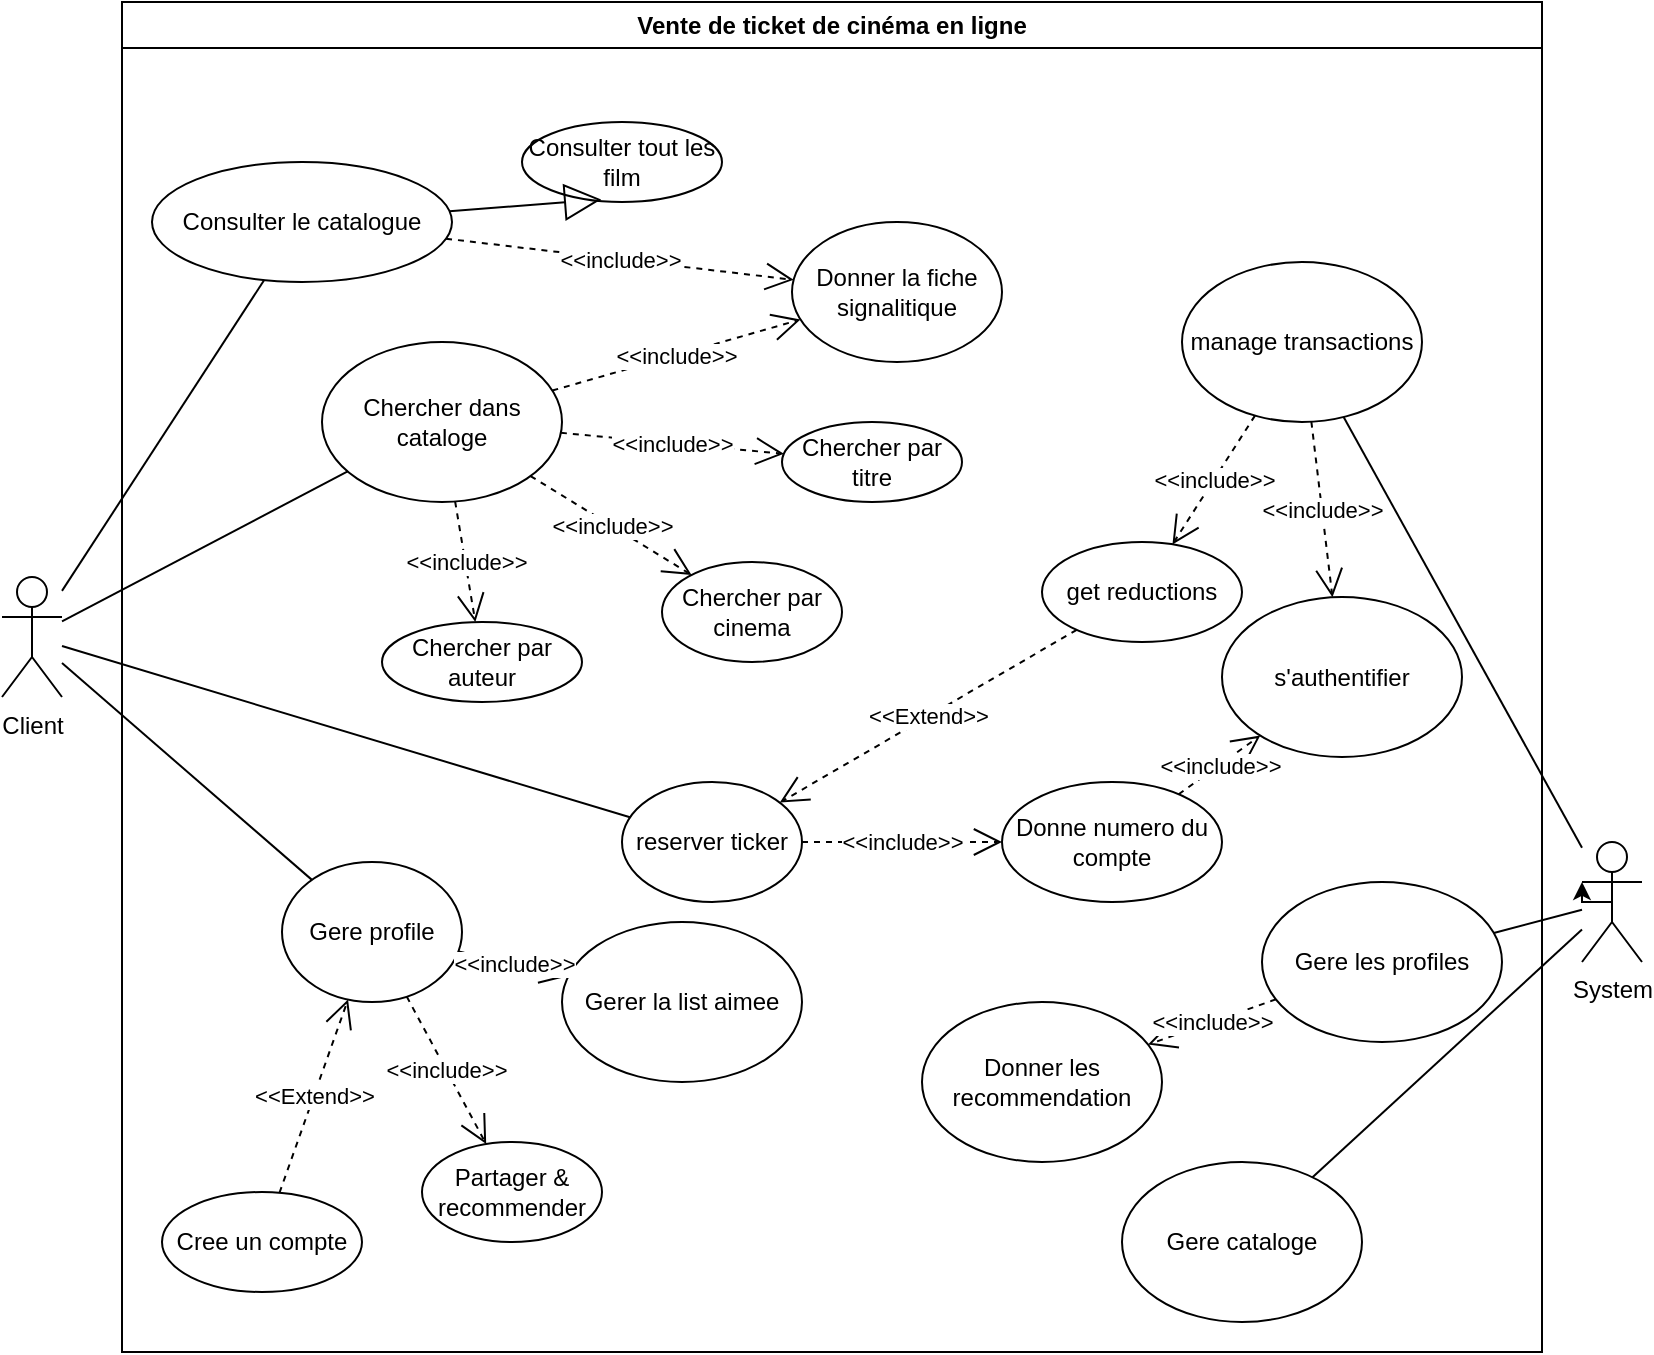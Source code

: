 <mxfile version="24.2.8" type="github">
  <diagram name="Page-1" id="a1SkmuLwCs4fRKTpS2bY">
    <mxGraphModel dx="724" dy="395" grid="1" gridSize="10" guides="1" tooltips="1" connect="1" arrows="1" fold="1" page="1" pageScale="1" pageWidth="850" pageHeight="1100" math="0" shadow="0">
      <root>
        <mxCell id="0" />
        <mxCell id="1" parent="0" />
        <mxCell id="XhMJuec7qcCfYVS_tTdR-1" value="Client" style="shape=umlActor;verticalLabelPosition=bottom;verticalAlign=top;html=1;outlineConnect=0;" vertex="1" parent="1">
          <mxGeometry x="10" y="427.5" width="30" height="60" as="geometry" />
        </mxCell>
        <mxCell id="XhMJuec7qcCfYVS_tTdR-2" value="Vente de ticket de cinéma en ligne" style="swimlane;whiteSpace=wrap;html=1;" vertex="1" parent="1">
          <mxGeometry x="70" y="140" width="710" height="675" as="geometry" />
        </mxCell>
        <mxCell id="XhMJuec7qcCfYVS_tTdR-4" value="Gere profile" style="ellipse;whiteSpace=wrap;html=1;" vertex="1" parent="XhMJuec7qcCfYVS_tTdR-2">
          <mxGeometry x="80" y="430" width="90" height="70" as="geometry" />
        </mxCell>
        <mxCell id="XhMJuec7qcCfYVS_tTdR-7" value="Cree un compte" style="ellipse;whiteSpace=wrap;html=1;" vertex="1" parent="XhMJuec7qcCfYVS_tTdR-2">
          <mxGeometry x="20" y="595" width="100" height="50" as="geometry" />
        </mxCell>
        <mxCell id="XhMJuec7qcCfYVS_tTdR-10" value="Chercher par cinema" style="ellipse;whiteSpace=wrap;html=1;" vertex="1" parent="XhMJuec7qcCfYVS_tTdR-2">
          <mxGeometry x="270" y="280" width="90" height="50" as="geometry" />
        </mxCell>
        <mxCell id="XhMJuec7qcCfYVS_tTdR-11" value="Chercher par auteur" style="ellipse;whiteSpace=wrap;html=1;" vertex="1" parent="XhMJuec7qcCfYVS_tTdR-2">
          <mxGeometry x="130" y="310" width="100" height="40" as="geometry" />
        </mxCell>
        <mxCell id="XhMJuec7qcCfYVS_tTdR-12" value="Chercher par titre" style="ellipse;whiteSpace=wrap;html=1;" vertex="1" parent="XhMJuec7qcCfYVS_tTdR-2">
          <mxGeometry x="330" y="210" width="90" height="40" as="geometry" />
        </mxCell>
        <mxCell id="XhMJuec7qcCfYVS_tTdR-13" value="Consulter le catalogue" style="ellipse;whiteSpace=wrap;html=1;" vertex="1" parent="XhMJuec7qcCfYVS_tTdR-2">
          <mxGeometry x="15" y="80" width="150" height="60" as="geometry" />
        </mxCell>
        <mxCell id="XhMJuec7qcCfYVS_tTdR-9" value="Chercher dans cataloge" style="ellipse;whiteSpace=wrap;html=1;" vertex="1" parent="XhMJuec7qcCfYVS_tTdR-2">
          <mxGeometry x="100" y="170" width="120" height="80" as="geometry" />
        </mxCell>
        <mxCell id="XhMJuec7qcCfYVS_tTdR-14" value="Consulter tout les film" style="ellipse;whiteSpace=wrap;html=1;" vertex="1" parent="XhMJuec7qcCfYVS_tTdR-2">
          <mxGeometry x="200" y="60" width="100" height="40" as="geometry" />
        </mxCell>
        <mxCell id="XhMJuec7qcCfYVS_tTdR-16" value="Donner la fiche signalitique" style="ellipse;whiteSpace=wrap;html=1;" vertex="1" parent="XhMJuec7qcCfYVS_tTdR-2">
          <mxGeometry x="335" y="110" width="105" height="70" as="geometry" />
        </mxCell>
        <mxCell id="XhMJuec7qcCfYVS_tTdR-17" value="Gerer la list aimee" style="ellipse;whiteSpace=wrap;html=1;" vertex="1" parent="XhMJuec7qcCfYVS_tTdR-2">
          <mxGeometry x="220" y="460" width="120" height="80" as="geometry" />
        </mxCell>
        <mxCell id="XhMJuec7qcCfYVS_tTdR-24" value="Gere cataloge" style="ellipse;whiteSpace=wrap;html=1;" vertex="1" parent="XhMJuec7qcCfYVS_tTdR-2">
          <mxGeometry x="500" y="580" width="120" height="80" as="geometry" />
        </mxCell>
        <mxCell id="XhMJuec7qcCfYVS_tTdR-25" value="Gere les profiles" style="ellipse;whiteSpace=wrap;html=1;" vertex="1" parent="XhMJuec7qcCfYVS_tTdR-2">
          <mxGeometry x="570" y="440" width="120" height="80" as="geometry" />
        </mxCell>
        <mxCell id="XhMJuec7qcCfYVS_tTdR-26" value="manage transactions" style="ellipse;whiteSpace=wrap;html=1;" vertex="1" parent="XhMJuec7qcCfYVS_tTdR-2">
          <mxGeometry x="530" y="130" width="120" height="80" as="geometry" />
        </mxCell>
        <mxCell id="XhMJuec7qcCfYVS_tTdR-27" value="Donner les recommendation" style="ellipse;whiteSpace=wrap;html=1;" vertex="1" parent="XhMJuec7qcCfYVS_tTdR-2">
          <mxGeometry x="400" y="500" width="120" height="80" as="geometry" />
        </mxCell>
        <mxCell id="XhMJuec7qcCfYVS_tTdR-28" value="reserver ticker " style="ellipse;whiteSpace=wrap;html=1;" vertex="1" parent="XhMJuec7qcCfYVS_tTdR-2">
          <mxGeometry x="250" y="390" width="90" height="60" as="geometry" />
        </mxCell>
        <mxCell id="XhMJuec7qcCfYVS_tTdR-29" value="get reductions" style="ellipse;whiteSpace=wrap;html=1;" vertex="1" parent="XhMJuec7qcCfYVS_tTdR-2">
          <mxGeometry x="460" y="270" width="100" height="50" as="geometry" />
        </mxCell>
        <mxCell id="XhMJuec7qcCfYVS_tTdR-30" value="Partager &amp;amp; recommender" style="ellipse;whiteSpace=wrap;html=1;" vertex="1" parent="XhMJuec7qcCfYVS_tTdR-2">
          <mxGeometry x="150" y="570" width="90" height="50" as="geometry" />
        </mxCell>
        <mxCell id="XhMJuec7qcCfYVS_tTdR-32" value="&amp;lt;&amp;lt;include&amp;gt;&amp;gt;" style="endArrow=open;endSize=12;dashed=1;html=1;rounded=0;" edge="1" parent="XhMJuec7qcCfYVS_tTdR-2" source="XhMJuec7qcCfYVS_tTdR-9" target="XhMJuec7qcCfYVS_tTdR-12">
          <mxGeometry width="160" relative="1" as="geometry">
            <mxPoint x="170" y="240" as="sourcePoint" />
            <mxPoint x="330" y="240" as="targetPoint" />
          </mxGeometry>
        </mxCell>
        <mxCell id="XhMJuec7qcCfYVS_tTdR-33" value="&amp;lt;&amp;lt;include&amp;gt;&amp;gt;" style="endArrow=open;endSize=12;dashed=1;html=1;rounded=0;" edge="1" parent="XhMJuec7qcCfYVS_tTdR-2" source="XhMJuec7qcCfYVS_tTdR-9" target="XhMJuec7qcCfYVS_tTdR-10">
          <mxGeometry width="160" relative="1" as="geometry">
            <mxPoint x="140" y="300" as="sourcePoint" />
            <mxPoint x="230" y="304" as="targetPoint" />
          </mxGeometry>
        </mxCell>
        <mxCell id="XhMJuec7qcCfYVS_tTdR-34" value="&amp;lt;&amp;lt;include&amp;gt;&amp;gt;" style="endArrow=open;endSize=12;dashed=1;html=1;rounded=0;" edge="1" parent="XhMJuec7qcCfYVS_tTdR-2" source="XhMJuec7qcCfYVS_tTdR-9" target="XhMJuec7qcCfYVS_tTdR-11">
          <mxGeometry width="160" relative="1" as="geometry">
            <mxPoint x="90" y="320" as="sourcePoint" />
            <mxPoint x="180" y="324" as="targetPoint" />
          </mxGeometry>
        </mxCell>
        <mxCell id="XhMJuec7qcCfYVS_tTdR-36" value="&amp;lt;&amp;lt;Extend&amp;gt;&amp;gt;" style="endArrow=open;endSize=12;dashed=1;html=1;rounded=0;" edge="1" parent="XhMJuec7qcCfYVS_tTdR-2" source="XhMJuec7qcCfYVS_tTdR-7" target="XhMJuec7qcCfYVS_tTdR-4">
          <mxGeometry width="160" relative="1" as="geometry">
            <mxPoint x="140" y="430" as="sourcePoint" />
            <mxPoint x="158.5" y="390" as="targetPoint" />
          </mxGeometry>
        </mxCell>
        <mxCell id="XhMJuec7qcCfYVS_tTdR-37" value="&amp;lt;&amp;lt;include&amp;gt;&amp;gt;" style="endArrow=open;endSize=12;dashed=1;html=1;rounded=0;" edge="1" parent="XhMJuec7qcCfYVS_tTdR-2" source="XhMJuec7qcCfYVS_tTdR-4" target="XhMJuec7qcCfYVS_tTdR-30">
          <mxGeometry width="160" relative="1" as="geometry">
            <mxPoint x="-4" y="393" as="sourcePoint" />
            <mxPoint x="70" y="467" as="targetPoint" />
          </mxGeometry>
        </mxCell>
        <mxCell id="XhMJuec7qcCfYVS_tTdR-38" value="&amp;lt;&amp;lt;include&amp;gt;&amp;gt;" style="endArrow=open;endSize=12;dashed=1;html=1;rounded=0;" edge="1" parent="XhMJuec7qcCfYVS_tTdR-2" source="XhMJuec7qcCfYVS_tTdR-4" target="XhMJuec7qcCfYVS_tTdR-17">
          <mxGeometry width="160" relative="1" as="geometry">
            <mxPoint x="130" y="410" as="sourcePoint" />
            <mxPoint x="204" y="484" as="targetPoint" />
          </mxGeometry>
        </mxCell>
        <mxCell id="XhMJuec7qcCfYVS_tTdR-39" value="&amp;lt;&amp;lt;Extend&amp;gt;&amp;gt;" style="endArrow=open;endSize=12;dashed=1;html=1;rounded=0;" edge="1" parent="XhMJuec7qcCfYVS_tTdR-2" source="XhMJuec7qcCfYVS_tTdR-29" target="XhMJuec7qcCfYVS_tTdR-28">
          <mxGeometry width="160" relative="1" as="geometry">
            <mxPoint x="210" y="631" as="sourcePoint" />
            <mxPoint x="189" y="550" as="targetPoint" />
          </mxGeometry>
        </mxCell>
        <mxCell id="XhMJuec7qcCfYVS_tTdR-44" value="&amp;lt;&amp;lt;include&amp;gt;&amp;gt;" style="endArrow=open;endSize=12;dashed=1;html=1;rounded=0;" edge="1" parent="XhMJuec7qcCfYVS_tTdR-2" source="XhMJuec7qcCfYVS_tTdR-25" target="XhMJuec7qcCfYVS_tTdR-27">
          <mxGeometry width="160" relative="1" as="geometry">
            <mxPoint x="420" y="510" as="sourcePoint" />
            <mxPoint x="506" y="579" as="targetPoint" />
          </mxGeometry>
        </mxCell>
        <mxCell id="XhMJuec7qcCfYVS_tTdR-49" value="&amp;lt;&amp;lt;include&amp;gt;&amp;gt;" style="endArrow=open;endSize=12;dashed=1;html=1;rounded=0;" edge="1" parent="XhMJuec7qcCfYVS_tTdR-2" source="XhMJuec7qcCfYVS_tTdR-26" target="XhMJuec7qcCfYVS_tTdR-29">
          <mxGeometry width="160" relative="1" as="geometry">
            <mxPoint x="630" y="620" as="sourcePoint" />
            <mxPoint x="451" y="650" as="targetPoint" />
          </mxGeometry>
        </mxCell>
        <mxCell id="XhMJuec7qcCfYVS_tTdR-54" value="" style="endArrow=block;endSize=16;endFill=0;html=1;rounded=0;entryX=0.396;entryY=0.969;entryDx=0;entryDy=0;entryPerimeter=0;" edge="1" parent="XhMJuec7qcCfYVS_tTdR-2" source="XhMJuec7qcCfYVS_tTdR-13" target="XhMJuec7qcCfYVS_tTdR-14">
          <mxGeometry width="160" relative="1" as="geometry">
            <mxPoint x="160" y="150" as="sourcePoint" />
            <mxPoint x="290" y="150" as="targetPoint" />
          </mxGeometry>
        </mxCell>
        <mxCell id="XhMJuec7qcCfYVS_tTdR-55" value="&amp;lt;&amp;lt;include&amp;gt;&amp;gt;" style="endArrow=open;endSize=12;dashed=1;html=1;rounded=0;" edge="1" parent="XhMJuec7qcCfYVS_tTdR-2" source="XhMJuec7qcCfYVS_tTdR-9" target="XhMJuec7qcCfYVS_tTdR-16">
          <mxGeometry width="160" relative="1" as="geometry">
            <mxPoint x="140" y="220" as="sourcePoint" />
            <mxPoint x="230" y="224" as="targetPoint" />
          </mxGeometry>
        </mxCell>
        <mxCell id="XhMJuec7qcCfYVS_tTdR-56" value="&amp;lt;&amp;lt;include&amp;gt;&amp;gt;" style="endArrow=open;endSize=12;dashed=1;html=1;rounded=0;" edge="1" parent="XhMJuec7qcCfYVS_tTdR-2" source="XhMJuec7qcCfYVS_tTdR-13" target="XhMJuec7qcCfYVS_tTdR-16">
          <mxGeometry width="160" relative="1" as="geometry">
            <mxPoint x="159" y="154" as="sourcePoint" />
            <mxPoint x="300" y="90" as="targetPoint" />
          </mxGeometry>
        </mxCell>
        <mxCell id="XhMJuec7qcCfYVS_tTdR-57" value="Donne numero du compte" style="ellipse;whiteSpace=wrap;html=1;" vertex="1" parent="XhMJuec7qcCfYVS_tTdR-2">
          <mxGeometry x="440" y="390" width="110" height="60" as="geometry" />
        </mxCell>
        <mxCell id="XhMJuec7qcCfYVS_tTdR-58" value="&amp;lt;&amp;lt;include&amp;gt;&amp;gt;" style="endArrow=open;endSize=12;dashed=1;html=1;rounded=0;" edge="1" parent="XhMJuec7qcCfYVS_tTdR-2" source="XhMJuec7qcCfYVS_tTdR-28" target="XhMJuec7qcCfYVS_tTdR-57">
          <mxGeometry width="160" relative="1" as="geometry">
            <mxPoint x="541" y="317" as="sourcePoint" />
            <mxPoint x="610" y="358" as="targetPoint" />
          </mxGeometry>
        </mxCell>
        <mxCell id="XhMJuec7qcCfYVS_tTdR-59" value="s&#39;authentifier" style="ellipse;whiteSpace=wrap;html=1;" vertex="1" parent="XhMJuec7qcCfYVS_tTdR-2">
          <mxGeometry x="550" y="297.5" width="120" height="80" as="geometry" />
        </mxCell>
        <mxCell id="XhMJuec7qcCfYVS_tTdR-60" value="&amp;lt;&amp;lt;include&amp;gt;&amp;gt;" style="endArrow=open;endSize=12;dashed=1;html=1;rounded=0;" edge="1" parent="XhMJuec7qcCfYVS_tTdR-2" source="XhMJuec7qcCfYVS_tTdR-26" target="XhMJuec7qcCfYVS_tTdR-59">
          <mxGeometry width="160" relative="1" as="geometry">
            <mxPoint x="571" y="239" as="sourcePoint" />
            <mxPoint x="508" y="248" as="targetPoint" />
          </mxGeometry>
        </mxCell>
        <mxCell id="XhMJuec7qcCfYVS_tTdR-62" value="&amp;lt;&amp;lt;include&amp;gt;&amp;gt;" style="endArrow=open;endSize=12;dashed=1;html=1;rounded=0;" edge="1" parent="XhMJuec7qcCfYVS_tTdR-2" source="XhMJuec7qcCfYVS_tTdR-57" target="XhMJuec7qcCfYVS_tTdR-59">
          <mxGeometry width="160" relative="1" as="geometry">
            <mxPoint x="591" y="259" as="sourcePoint" />
            <mxPoint x="528" y="268" as="targetPoint" />
          </mxGeometry>
        </mxCell>
        <mxCell id="XhMJuec7qcCfYVS_tTdR-3" value="System" style="shape=umlActor;verticalLabelPosition=bottom;verticalAlign=top;html=1;outlineConnect=0;" vertex="1" parent="1">
          <mxGeometry x="800" y="560" width="30" height="60" as="geometry" />
        </mxCell>
        <mxCell id="XhMJuec7qcCfYVS_tTdR-6" value="" style="endArrow=none;html=1;rounded=0;" edge="1" parent="1" source="XhMJuec7qcCfYVS_tTdR-1" target="XhMJuec7qcCfYVS_tTdR-4">
          <mxGeometry width="50" height="50" relative="1" as="geometry">
            <mxPoint x="450" y="330" as="sourcePoint" />
            <mxPoint x="500" y="280" as="targetPoint" />
          </mxGeometry>
        </mxCell>
        <mxCell id="XhMJuec7qcCfYVS_tTdR-20" value="" style="endArrow=none;html=1;rounded=0;" edge="1" parent="1" source="XhMJuec7qcCfYVS_tTdR-1" target="XhMJuec7qcCfYVS_tTdR-13">
          <mxGeometry width="50" height="50" relative="1" as="geometry">
            <mxPoint x="80" y="320" as="sourcePoint" />
            <mxPoint x="130" y="270" as="targetPoint" />
          </mxGeometry>
        </mxCell>
        <mxCell id="XhMJuec7qcCfYVS_tTdR-23" value="" style="endArrow=none;html=1;rounded=0;" edge="1" parent="1" source="XhMJuec7qcCfYVS_tTdR-1" target="XhMJuec7qcCfYVS_tTdR-9">
          <mxGeometry width="50" height="50" relative="1" as="geometry">
            <mxPoint x="120" y="400" as="sourcePoint" />
            <mxPoint x="170" y="350" as="targetPoint" />
          </mxGeometry>
        </mxCell>
        <mxCell id="XhMJuec7qcCfYVS_tTdR-41" value="" style="endArrow=none;html=1;rounded=0;" edge="1" parent="1" source="XhMJuec7qcCfYVS_tTdR-24" target="XhMJuec7qcCfYVS_tTdR-3">
          <mxGeometry width="50" height="50" relative="1" as="geometry">
            <mxPoint x="710" y="550" as="sourcePoint" />
            <mxPoint x="760" y="500" as="targetPoint" />
          </mxGeometry>
        </mxCell>
        <mxCell id="XhMJuec7qcCfYVS_tTdR-42" value="" style="endArrow=none;html=1;rounded=0;" edge="1" parent="1" source="XhMJuec7qcCfYVS_tTdR-25" target="XhMJuec7qcCfYVS_tTdR-3">
          <mxGeometry width="50" height="50" relative="1" as="geometry">
            <mxPoint x="729" y="493" as="sourcePoint" />
            <mxPoint x="820" y="482" as="targetPoint" />
          </mxGeometry>
        </mxCell>
        <mxCell id="XhMJuec7qcCfYVS_tTdR-43" value="" style="endArrow=none;html=1;rounded=0;" edge="1" parent="1" source="XhMJuec7qcCfYVS_tTdR-26" target="XhMJuec7qcCfYVS_tTdR-3">
          <mxGeometry width="50" height="50" relative="1" as="geometry">
            <mxPoint x="675" y="593" as="sourcePoint" />
            <mxPoint x="830" y="492" as="targetPoint" />
          </mxGeometry>
        </mxCell>
        <mxCell id="XhMJuec7qcCfYVS_tTdR-45" value="" style="endArrow=none;html=1;rounded=0;" edge="1" parent="1" source="XhMJuec7qcCfYVS_tTdR-1" target="XhMJuec7qcCfYVS_tTdR-28">
          <mxGeometry width="50" height="50" relative="1" as="geometry">
            <mxPoint x="350" y="640" as="sourcePoint" />
            <mxPoint x="400" y="590" as="targetPoint" />
          </mxGeometry>
        </mxCell>
        <mxCell id="XhMJuec7qcCfYVS_tTdR-64" style="edgeStyle=orthogonalEdgeStyle;rounded=0;orthogonalLoop=1;jettySize=auto;html=1;exitX=0.5;exitY=0.5;exitDx=0;exitDy=0;exitPerimeter=0;entryX=0;entryY=0.333;entryDx=0;entryDy=0;entryPerimeter=0;" edge="1" parent="1" source="XhMJuec7qcCfYVS_tTdR-3" target="XhMJuec7qcCfYVS_tTdR-3">
          <mxGeometry relative="1" as="geometry" />
        </mxCell>
      </root>
    </mxGraphModel>
  </diagram>
</mxfile>
